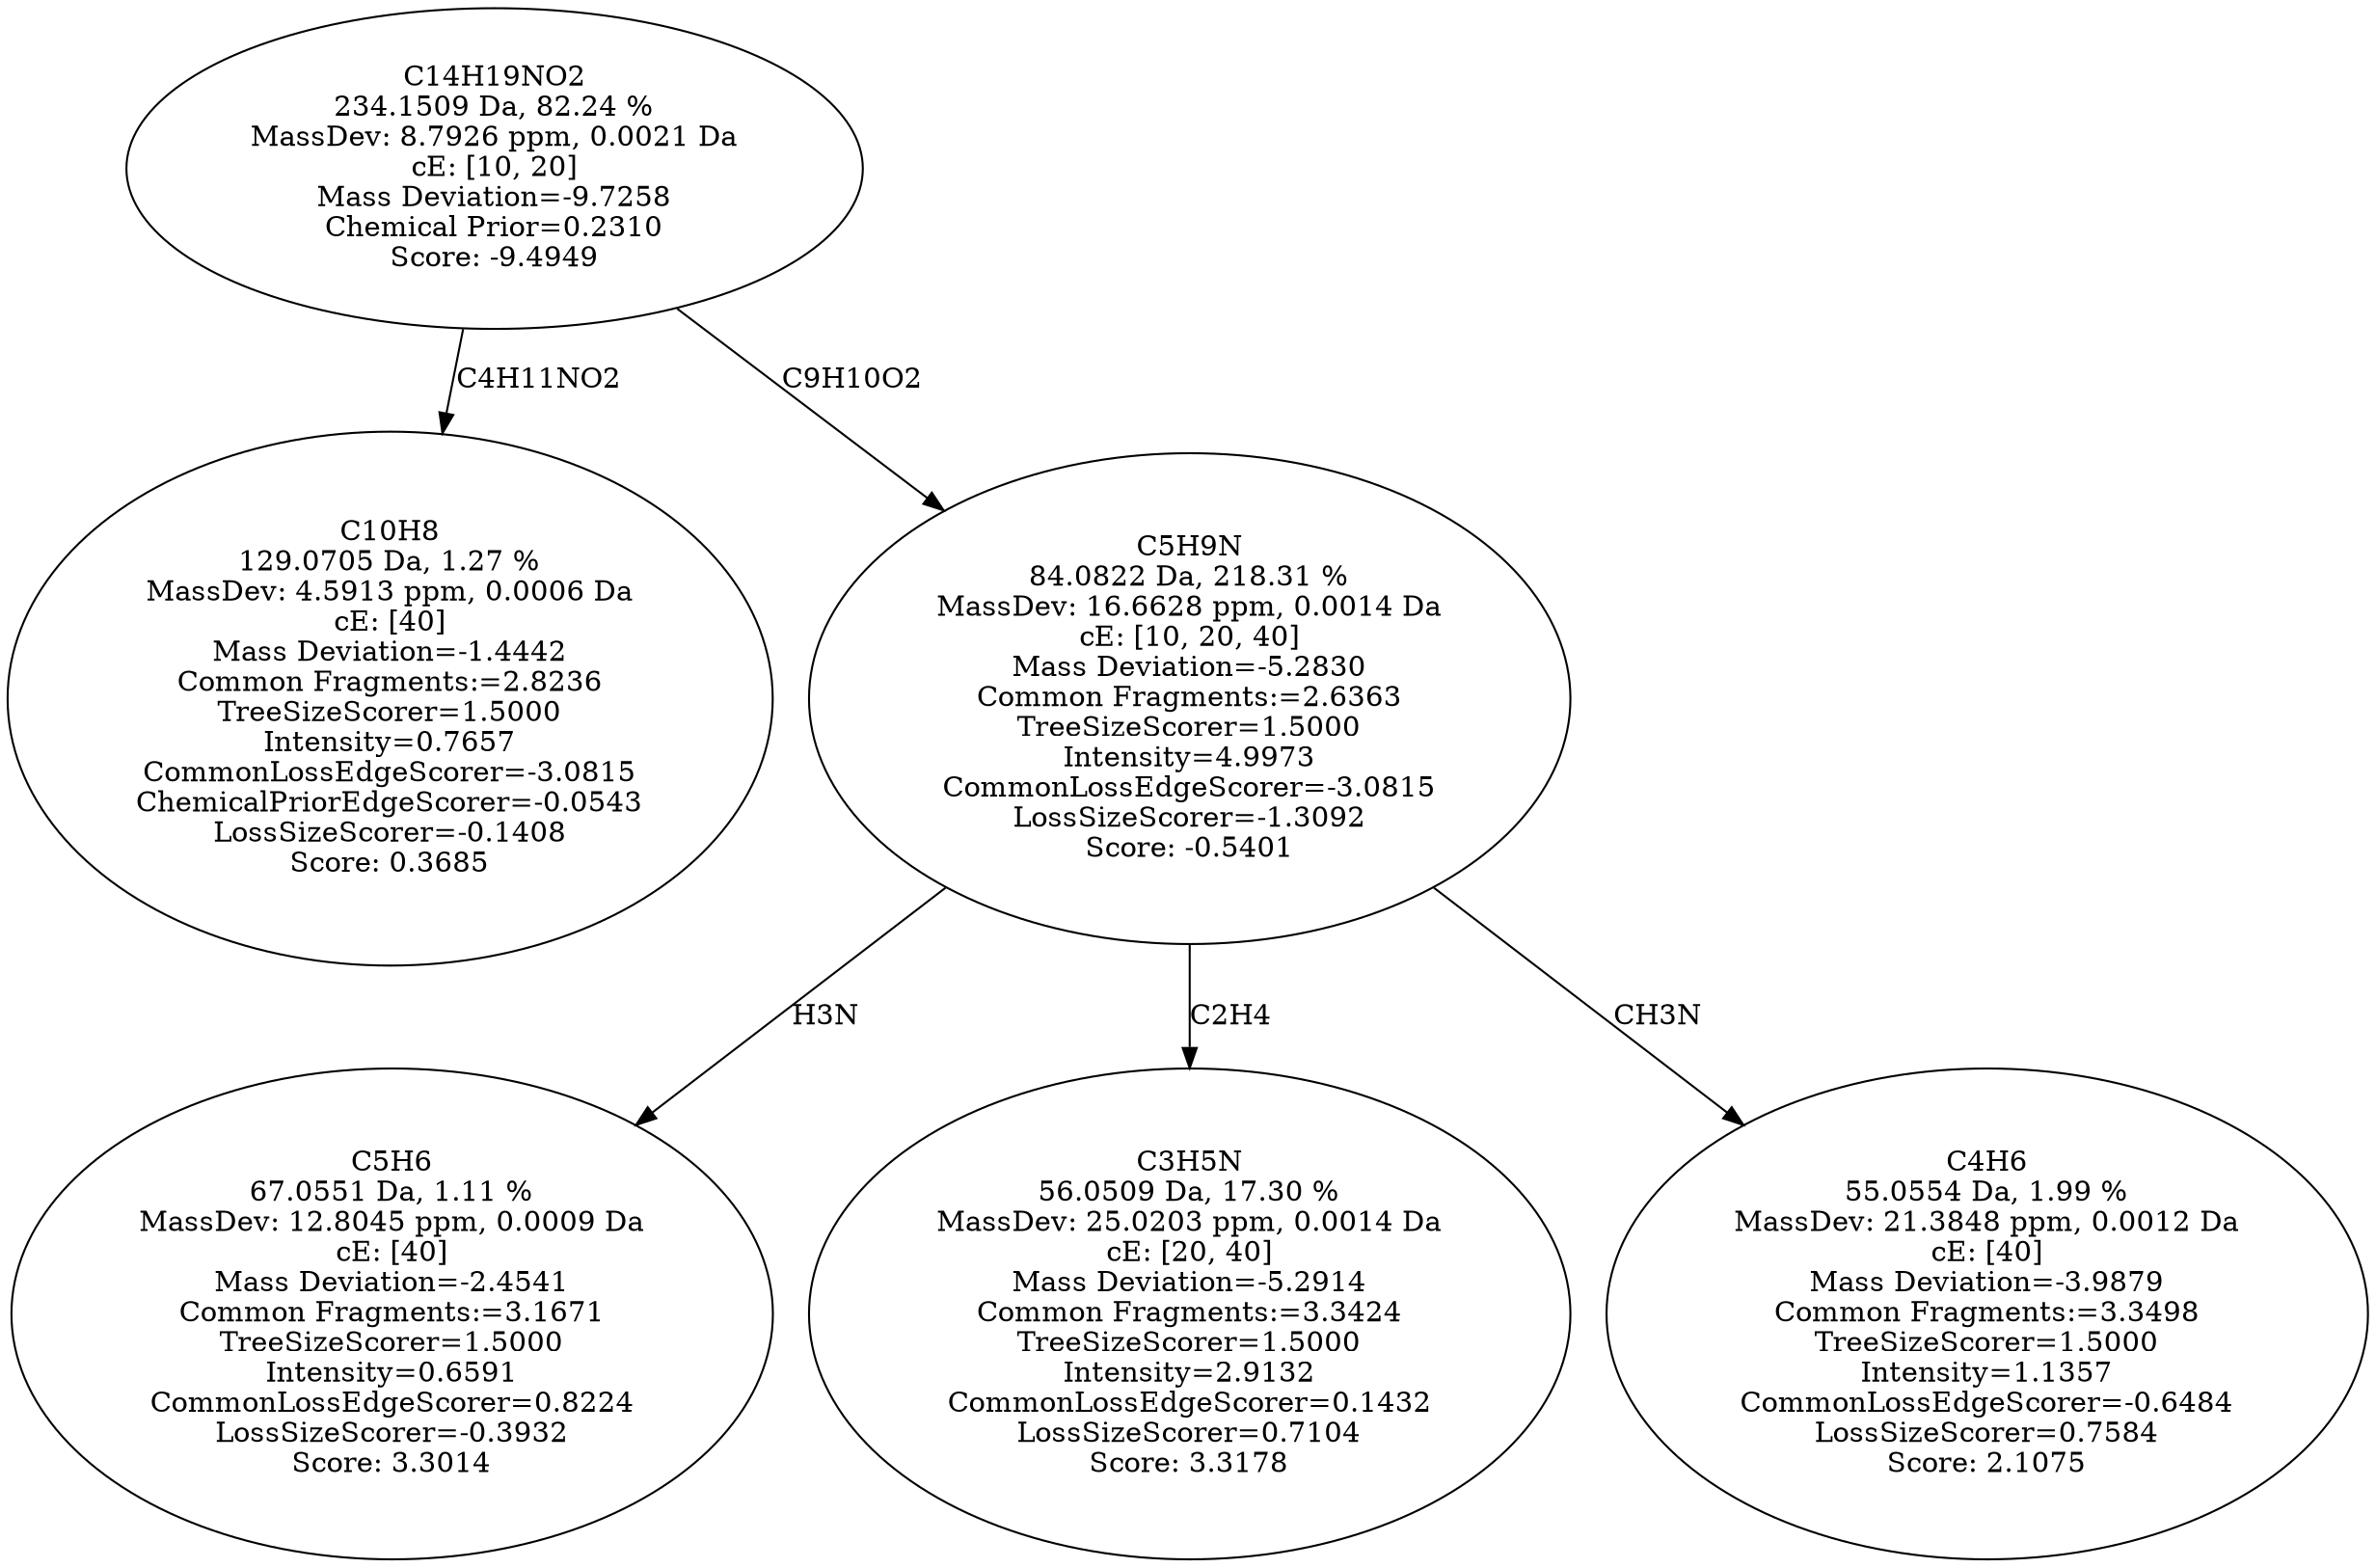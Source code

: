 strict digraph {
v1 [label="C10H8\n129.0705 Da, 1.27 %\nMassDev: 4.5913 ppm, 0.0006 Da\ncE: [40]\nMass Deviation=-1.4442\nCommon Fragments:=2.8236\nTreeSizeScorer=1.5000\nIntensity=0.7657\nCommonLossEdgeScorer=-3.0815\nChemicalPriorEdgeScorer=-0.0543\nLossSizeScorer=-0.1408\nScore: 0.3685"];
v2 [label="C5H6\n67.0551 Da, 1.11 %\nMassDev: 12.8045 ppm, 0.0009 Da\ncE: [40]\nMass Deviation=-2.4541\nCommon Fragments:=3.1671\nTreeSizeScorer=1.5000\nIntensity=0.6591\nCommonLossEdgeScorer=0.8224\nLossSizeScorer=-0.3932\nScore: 3.3014"];
v3 [label="C3H5N\n56.0509 Da, 17.30 %\nMassDev: 25.0203 ppm, 0.0014 Da\ncE: [20, 40]\nMass Deviation=-5.2914\nCommon Fragments:=3.3424\nTreeSizeScorer=1.5000\nIntensity=2.9132\nCommonLossEdgeScorer=0.1432\nLossSizeScorer=0.7104\nScore: 3.3178"];
v4 [label="C4H6\n55.0554 Da, 1.99 %\nMassDev: 21.3848 ppm, 0.0012 Da\ncE: [40]\nMass Deviation=-3.9879\nCommon Fragments:=3.3498\nTreeSizeScorer=1.5000\nIntensity=1.1357\nCommonLossEdgeScorer=-0.6484\nLossSizeScorer=0.7584\nScore: 2.1075"];
v5 [label="C5H9N\n84.0822 Da, 218.31 %\nMassDev: 16.6628 ppm, 0.0014 Da\ncE: [10, 20, 40]\nMass Deviation=-5.2830\nCommon Fragments:=2.6363\nTreeSizeScorer=1.5000\nIntensity=4.9973\nCommonLossEdgeScorer=-3.0815\nLossSizeScorer=-1.3092\nScore: -0.5401"];
v6 [label="C14H19NO2\n234.1509 Da, 82.24 %\nMassDev: 8.7926 ppm, 0.0021 Da\ncE: [10, 20]\nMass Deviation=-9.7258\nChemical Prior=0.2310\nScore: -9.4949"];
v6 -> v1 [label="C4H11NO2"];
v5 -> v2 [label="H3N"];
v5 -> v3 [label="C2H4"];
v5 -> v4 [label="CH3N"];
v6 -> v5 [label="C9H10O2"];
}